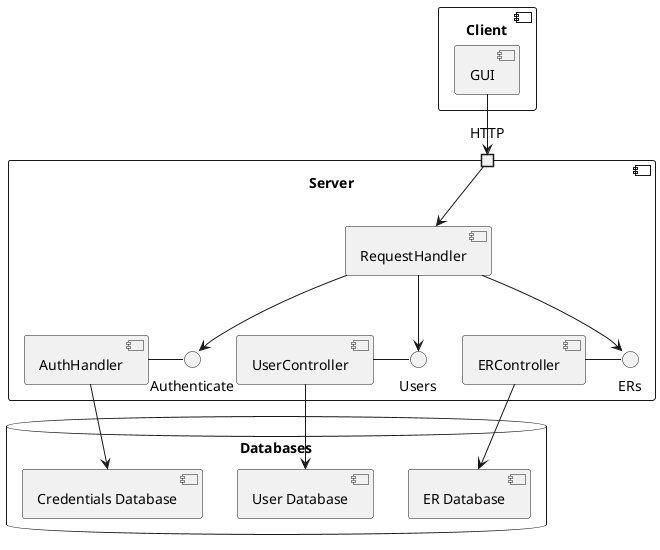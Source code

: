 @startuml plantuml

component Client {
    [GUI] as gui
}

component Server {
    portin HTTP

    () ERs
    () Users
    () Authenticate

    [UserController] as uc
    [ERController] as ec
    [AuthHandler] as auth
    [RequestHandler] as req
}

database Databases {
    [ER Database] as ed
    [User Database] as ud
    [Credentials Database] as cd
}

ec - ERs
uc - Users
auth - Authenticate

gui --> HTTP
HTTP --> req

req --> ERs
req --> Users
req --> Authenticate

ec --> ed
uc --> ud
auth --> cd